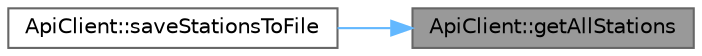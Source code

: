 digraph "ApiClient::getAllStations"
{
 // LATEX_PDF_SIZE
  bgcolor="transparent";
  edge [fontname=Helvetica,fontsize=10,labelfontname=Helvetica,labelfontsize=10];
  node [fontname=Helvetica,fontsize=10,shape=box,height=0.2,width=0.4];
  rankdir="RL";
  Node1 [id="Node000001",label="ApiClient::getAllStations",height=0.2,width=0.4,color="gray40", fillcolor="grey60", style="filled", fontcolor="black",tooltip="Pobiera listę wszystkich stacji pomiarowych."];
  Node1 -> Node2 [id="edge1_Node000001_Node000002",dir="back",color="steelblue1",style="solid",tooltip=" "];
  Node2 [id="Node000002",label="ApiClient::saveStationsToFile",height=0.2,width=0.4,color="grey40", fillcolor="white", style="filled",URL="$class_api_client.html#a158be0172993d4bd4199a406cd9a2fb7",tooltip="Zapisuje stacje do pliku JSON."];
}
